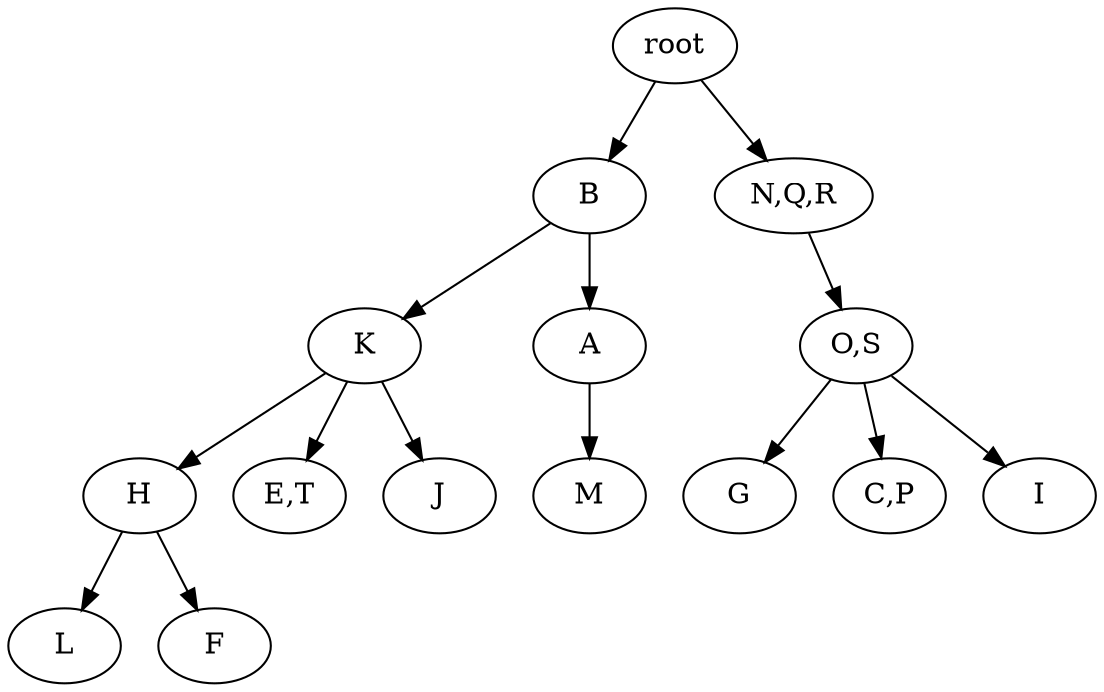 digraph G {
	0 [label=root]
	1 [label=B]
	0 -> 1
	2 [label="N,Q,R"]
	0 -> 2
	3 [label=K]
	1 -> 3
	4 [label=A]
	1 -> 4
	5 [label="O,S"]
	2 -> 5
	6 [label=H]
	3 -> 6
	7 [label="E,T"]
	3 -> 7
	8 [label=J]
	3 -> 8
	9 [label=M]
	4 -> 9
	10 [label=G]
	5 -> 10
	11 [label="C,P"]
	5 -> 11
	12 [label=I]
	5 -> 12
	13 [label=L]
	6 -> 13
	14 [label=F]
	6 -> 14
}
